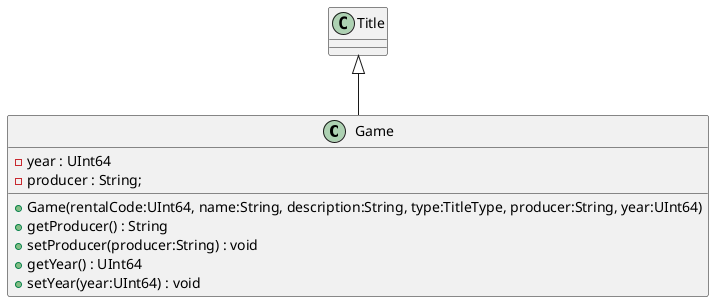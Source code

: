 @startuml
class Game {
    - year : UInt64
    - producer : String;
    + Game(rentalCode:UInt64, name:String, description:String, type:TitleType, producer:String, year:UInt64)
    + getProducer() : String
    + setProducer(producer:String) : void
    + getYear() : UInt64
    + setYear(year:UInt64) : void
}
Title <|-- Game
@enduml
